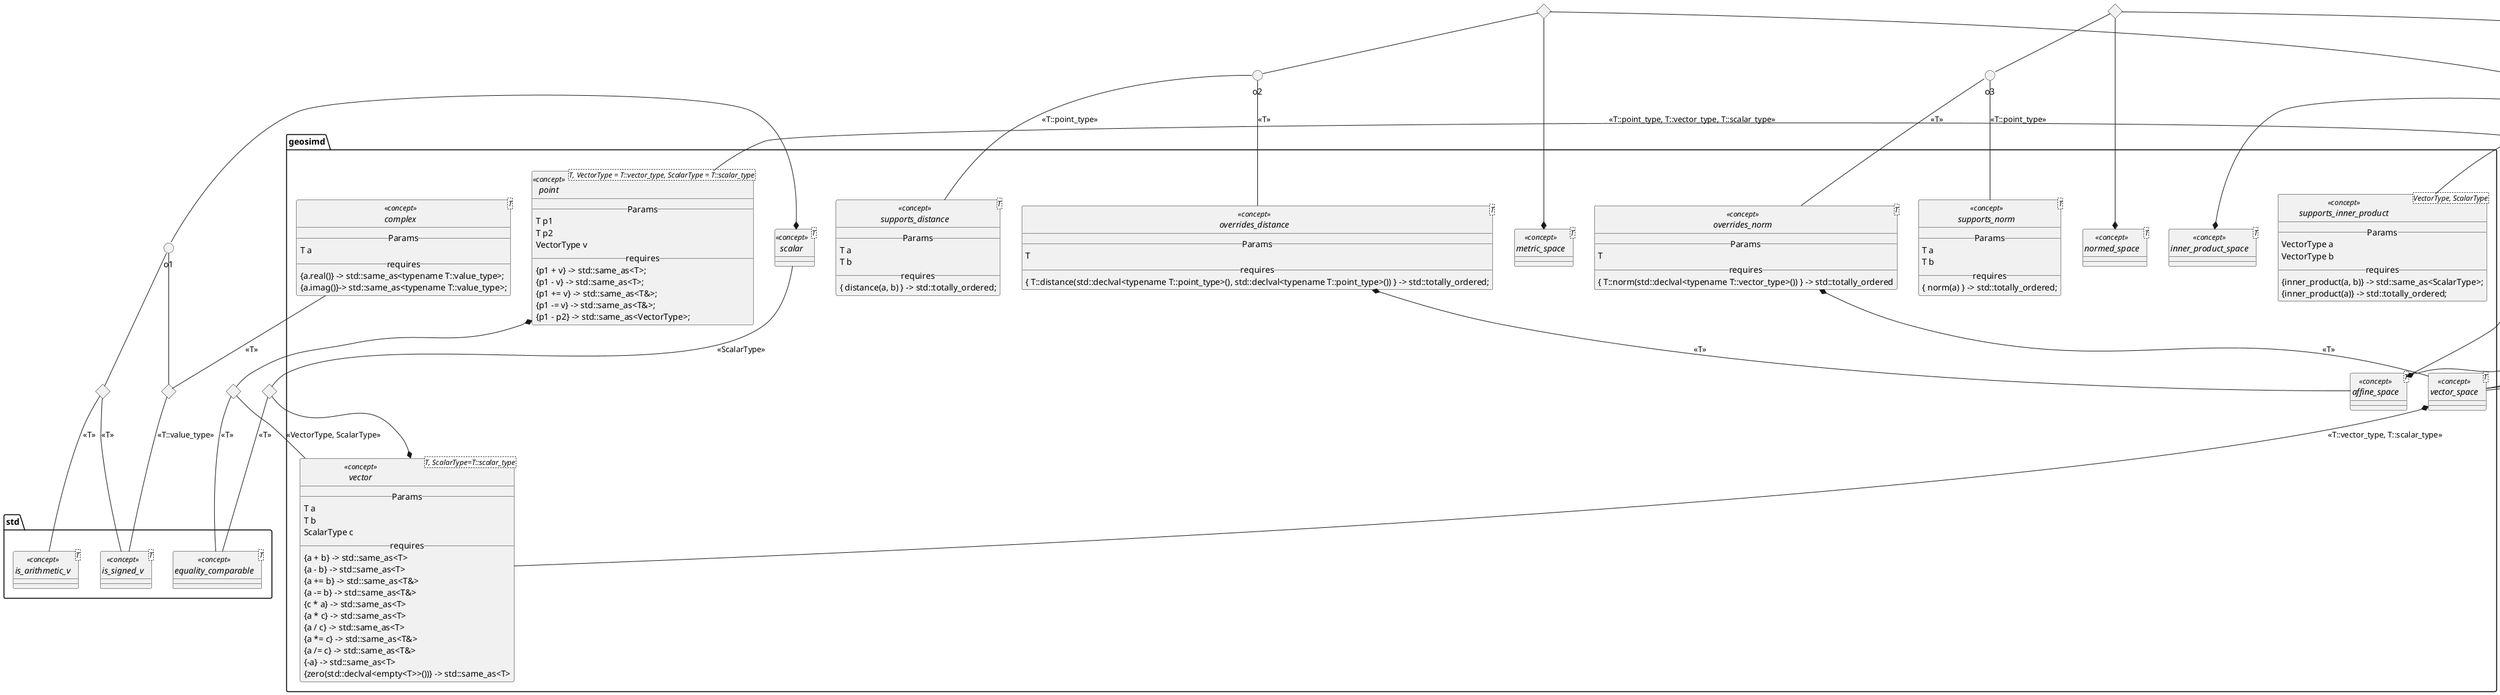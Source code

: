 @startuml
hide circle
set namespaceSeparator ::

interface std::equality_comparable<T> <<concept>>
interface std::is_arithmetic_v<T> <<concept>>
interface std::is_signed_v<T> <<concept>>

interface geosimd::complex<T> <<concept>>
interface geosimd::scalar<T> <<concept>>
interface geosimd::vector<T, ScalarType=T::scalar_type> <<concept>>
interface geosimd::vector_space<T> <<concept>>
interface geosimd::point<T, VectorType = T::vector_type, ScalarType = T::scalar_type> <<concept>>
interface geosimd::affine_space<T> <<concept>>
interface geosimd::metric_space<T> <<concept>>
interface geosimd::overrides_distance<T> <<concept>>
interface geosimd::supports_distance<T> <<concept>>
interface geosimd::normed_space<T> <<concept>>
interface geosimd::overrides_norm<T> <<concept>>
interface geosimd::supports_norm<T> <<concept>>
interface geosimd::supports_inner_product<VectorType, ScalarType> <<concept>>
interface geosimd::inner_product_space<T> <<concept>>

() o1
<> a1
<> a2
<> a3
<> a4
<> a5
() o2
<> a6
() o3
<> a7
geosimd::scalar *-- o1
o1 -- a1
o1 -- a2
a1 -- std::is_arithmetic_v : <<T>>
a1 -- std::is_signed_v : <<T>>
a2 -- geosimd::complex : <<T>>
a2 -- std::is_signed_v : <<T::value_type>>
geosimd::point *-- a3
a3 -- std::equality_comparable : <<T>>
a3 -- geosimd::vector : <<VectorType, ScalarType>>
a4 -- geosimd::vector_space : <<T>>
a4 -- geosimd::point : <<T::point_type, T::vector_type, T::scalar_type>>
geosimd::vector_space *-- geosimd::vector : <<T::vector_type, T::scalar_type>>
geosimd::affine_space *-- a4
geosimd::overrides_distance *-- geosimd::affine_space : <<T>>
geosimd::metric_space *-- a5
a5 -- geosimd::affine_space : <<T>>
a5 -- o2
o2 -- geosimd::overrides_distance : <<T>>
o2 -- geosimd::supports_distance : <<T::point_type>>
geosimd::normed_space *-- a6
a6 -- geosimd::vector_space : <<T>>
a6 -- o3
o3 -- geosimd::overrides_norm : <<T>>
o3 -- geosimd::supports_norm : <<T::point_type>>
geosimd::overrides_norm *-- geosimd::vector_space : <<T>>
geosimd::inner_product_space *-- a7
a7 -- geosimd::vector_space : <<T::vector_type, T::scalar_type>>
a7 -- geosimd::supports_inner_product : <<T::vector_type, T::scalar_type>>

<> a0
geosimd::vector *-- a0
a0 -- geosimd::scalar : <<ScalarType>>
a0 -- std::equality_comparable : <<T>>

interface geosimd::complex
{
	__ Params __
	T a
	__ requires __
	{method} {a.real()} -> std::same_as<typename T::value_type>;
	{method} {a.imag()}-> std::same_as<typename T::value_type>;	
}

interface geosimd::vector
{
	__ Params __
	T a
	T b
	ScalarType c
	__ requires __
	{method} {a + b} -> std::same_as<T>
	{method} {a - b} -> std::same_as<T>
	{method} {a += b} -> std::same_as<T&>
	{method} {a -= b} -> std::same_as<T&>
	{method} {c * a} -> std::same_as<T>
	{method} {a * c} -> std::same_as<T>
	{method} {a / c} -> std::same_as<T>
	{method} {a *= c} -> std::same_as<T&>
	{method} {a /= c} -> std::same_as<T&>
	{method} {-a} -> std::same_as<T>
	{method} {zero(std::declval<empty<T>>())} -> std::same_as<T>
}

interface geosimd::point
{
	__ Params __
	T p1
	T p2
	VectorType v
	__ requires __
	{method} {p1 + v} -> std::same_as<T>;
	{method} {p1 - v} -> std::same_as<T>;
	{method} {p1 += v} -> std::same_as<T&>;
	{method} {p1 -= v} -> std::same_as<T&>;
	{method} {p1 - p2} -> std::same_as<VectorType>;
}

interface geosimd::overrides_distance
{
	__ Params __
	T
	__ requires __
	{method} { T::distance(std::declval<typename T::point_type>(), std::declval<typename T::point_type>()) } -> std::totally_ordered;
}

interface geosimd::supports_distance
{
	__ Params __
	T a
	T b
	__ requires __
	{method} { distance(a, b) } -> std::totally_ordered;
}

interface geosimd::overrides_norm
{
	__ Params __
	T
	__ requires __
	{method}{ T::norm(std::declval<typename T::vector_type>()) } -> std::totally_ordered
}

interface geosimd::supports_norm
{
	__ Params __
	T a
	T b
	__ requires __
	{method} { norm(a) } -> std::totally_ordered;
}

interface geosimd::supports_inner_product
{
	__ Params __
	VectorType a
	VectorType b
	__ requires __
	{method} {inner_product(a, b)} -> std::same_as<ScalarType>;
	{method} {inner_product(a)} -> std::totally_ordered;
}

@enduml
